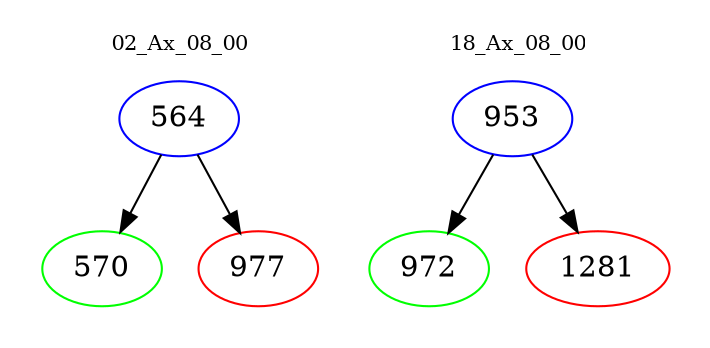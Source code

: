 digraph{
subgraph cluster_0 {
color = white
label = "02_Ax_08_00";
fontsize=10;
T0_564 [label="564", color="blue"]
T0_564 -> T0_570 [color="black"]
T0_570 [label="570", color="green"]
T0_564 -> T0_977 [color="black"]
T0_977 [label="977", color="red"]
}
subgraph cluster_1 {
color = white
label = "18_Ax_08_00";
fontsize=10;
T1_953 [label="953", color="blue"]
T1_953 -> T1_972 [color="black"]
T1_972 [label="972", color="green"]
T1_953 -> T1_1281 [color="black"]
T1_1281 [label="1281", color="red"]
}
}
